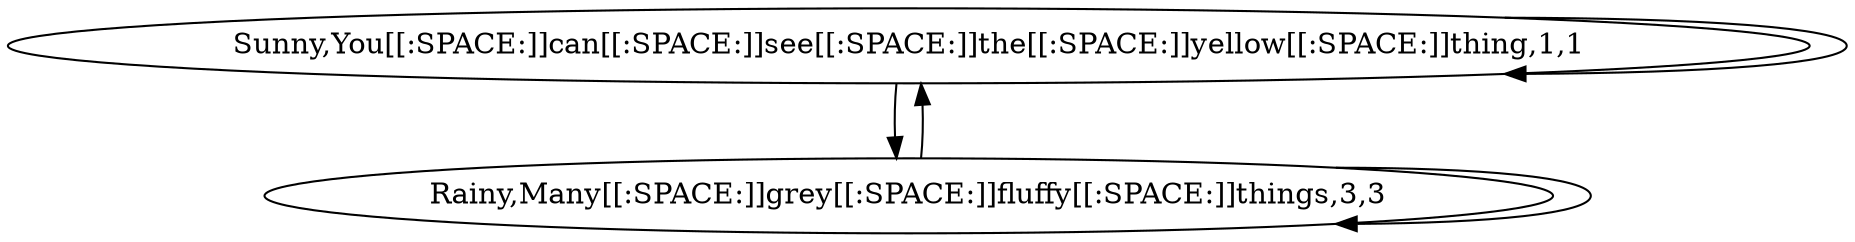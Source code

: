 digraph G {
0[label="Sunny,You[[:SPACE:]]can[[:SPACE:]]see[[:SPACE:]]the[[:SPACE:]]yellow[[:SPACE:]]thing,1,1"];
1[label="Rainy,Many[[:SPACE:]]grey[[:SPACE:]]fluffy[[:SPACE:]]things,3,3"];
0->0 ;
0->1 ;
1->0 ;
1->1 ;
}
